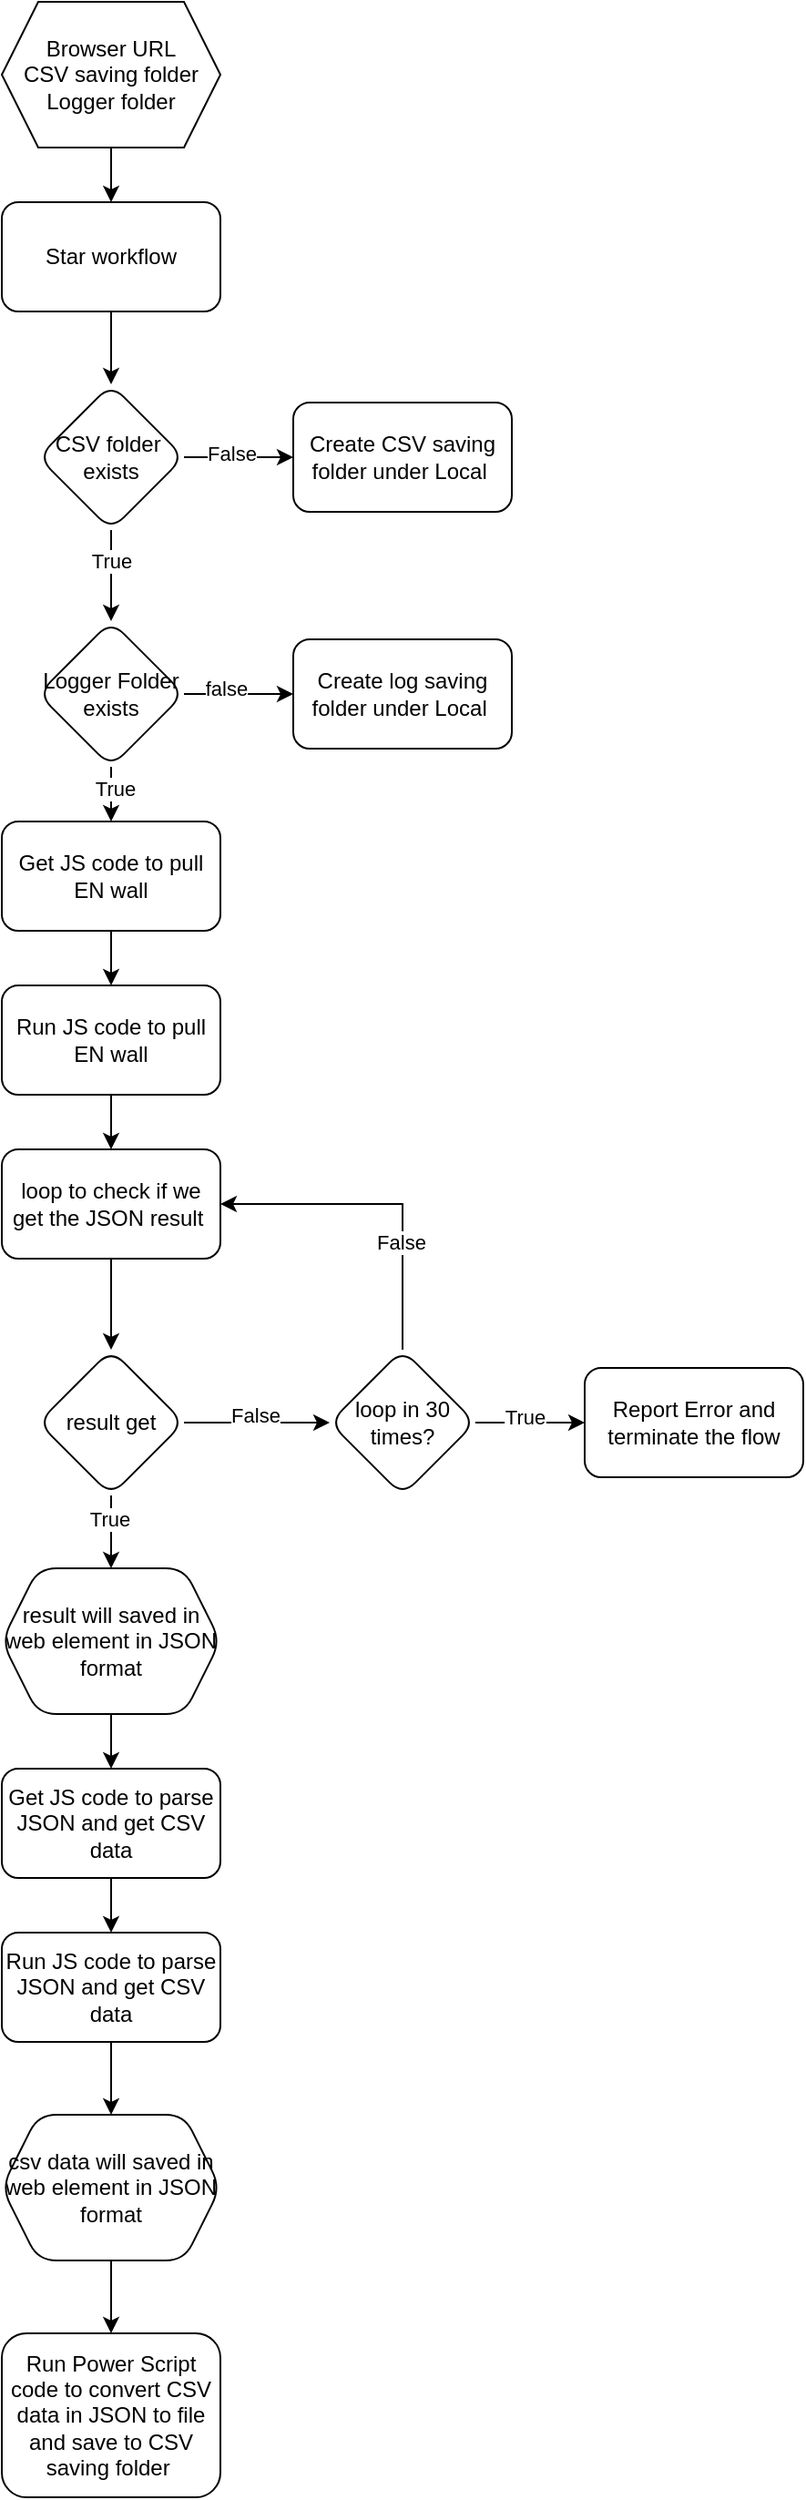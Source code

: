 <mxfile version="23.0.2" type="github">
  <diagram name="Page-1" id="qMDnkEyKXunjDelVQ6k2">
    <mxGraphModel dx="2012" dy="1146" grid="1" gridSize="10" guides="1" tooltips="1" connect="1" arrows="1" fold="1" page="1" pageScale="1" pageWidth="850" pageHeight="1100" math="0" shadow="0">
      <root>
        <mxCell id="0" />
        <mxCell id="1" parent="0" />
        <mxCell id="dBWfA310DwcKegatDV2j-5" value="" style="edgeStyle=orthogonalEdgeStyle;rounded=0;orthogonalLoop=1;jettySize=auto;html=1;" edge="1" parent="1" source="dBWfA310DwcKegatDV2j-1" target="dBWfA310DwcKegatDV2j-4">
          <mxGeometry relative="1" as="geometry" />
        </mxCell>
        <mxCell id="dBWfA310DwcKegatDV2j-1" value="Star workflow" style="rounded=1;whiteSpace=wrap;html=1;align=center;" vertex="1" parent="1">
          <mxGeometry x="230" y="220" width="120" height="60" as="geometry" />
        </mxCell>
        <mxCell id="dBWfA310DwcKegatDV2j-3" style="edgeStyle=orthogonalEdgeStyle;rounded=0;orthogonalLoop=1;jettySize=auto;html=1;entryX=0.5;entryY=0;entryDx=0;entryDy=0;" edge="1" parent="1" source="dBWfA310DwcKegatDV2j-2" target="dBWfA310DwcKegatDV2j-1">
          <mxGeometry relative="1" as="geometry" />
        </mxCell>
        <mxCell id="dBWfA310DwcKegatDV2j-2" value="Browser URL&lt;br&gt;CSV saving folder&lt;br&gt;Logger folder" style="shape=hexagon;perimeter=hexagonPerimeter2;whiteSpace=wrap;html=1;fixedSize=1;" vertex="1" parent="1">
          <mxGeometry x="230" y="110" width="120" height="80" as="geometry" />
        </mxCell>
        <mxCell id="dBWfA310DwcKegatDV2j-7" value="" style="edgeStyle=orthogonalEdgeStyle;rounded=0;orthogonalLoop=1;jettySize=auto;html=1;" edge="1" parent="1" source="dBWfA310DwcKegatDV2j-4" target="dBWfA310DwcKegatDV2j-6">
          <mxGeometry relative="1" as="geometry" />
        </mxCell>
        <mxCell id="dBWfA310DwcKegatDV2j-8" value="False" style="edgeLabel;html=1;align=center;verticalAlign=middle;resizable=0;points=[];" vertex="1" connectable="0" parent="dBWfA310DwcKegatDV2j-7">
          <mxGeometry x="-0.133" y="2" relative="1" as="geometry">
            <mxPoint as="offset" />
          </mxGeometry>
        </mxCell>
        <mxCell id="dBWfA310DwcKegatDV2j-10" value="" style="edgeStyle=orthogonalEdgeStyle;rounded=0;orthogonalLoop=1;jettySize=auto;html=1;" edge="1" parent="1" source="dBWfA310DwcKegatDV2j-4" target="dBWfA310DwcKegatDV2j-9">
          <mxGeometry relative="1" as="geometry" />
        </mxCell>
        <mxCell id="dBWfA310DwcKegatDV2j-37" value="True" style="edgeLabel;html=1;align=center;verticalAlign=middle;resizable=0;points=[];" vertex="1" connectable="0" parent="dBWfA310DwcKegatDV2j-10">
          <mxGeometry x="-0.32" relative="1" as="geometry">
            <mxPoint as="offset" />
          </mxGeometry>
        </mxCell>
        <mxCell id="dBWfA310DwcKegatDV2j-4" value="CSV folder&amp;nbsp; exists" style="rhombus;whiteSpace=wrap;html=1;rounded=1;" vertex="1" parent="1">
          <mxGeometry x="250" y="320" width="80" height="80" as="geometry" />
        </mxCell>
        <mxCell id="dBWfA310DwcKegatDV2j-6" value="Create CSV saving folder under Local&amp;nbsp;" style="whiteSpace=wrap;html=1;rounded=1;" vertex="1" parent="1">
          <mxGeometry x="390" y="330" width="120" height="60" as="geometry" />
        </mxCell>
        <mxCell id="dBWfA310DwcKegatDV2j-12" value="" style="edgeStyle=orthogonalEdgeStyle;rounded=0;orthogonalLoop=1;jettySize=auto;html=1;" edge="1" parent="1" source="dBWfA310DwcKegatDV2j-9" target="dBWfA310DwcKegatDV2j-11">
          <mxGeometry relative="1" as="geometry" />
        </mxCell>
        <mxCell id="dBWfA310DwcKegatDV2j-38" value="false" style="edgeLabel;html=1;align=center;verticalAlign=middle;resizable=0;points=[];" vertex="1" connectable="0" parent="dBWfA310DwcKegatDV2j-12">
          <mxGeometry x="-0.233" y="3" relative="1" as="geometry">
            <mxPoint as="offset" />
          </mxGeometry>
        </mxCell>
        <mxCell id="dBWfA310DwcKegatDV2j-14" value="" style="edgeStyle=orthogonalEdgeStyle;rounded=0;orthogonalLoop=1;jettySize=auto;html=1;" edge="1" parent="1" source="dBWfA310DwcKegatDV2j-9" target="dBWfA310DwcKegatDV2j-13">
          <mxGeometry relative="1" as="geometry" />
        </mxCell>
        <mxCell id="dBWfA310DwcKegatDV2j-39" value="True" style="edgeLabel;html=1;align=center;verticalAlign=middle;resizable=0;points=[];" vertex="1" connectable="0" parent="dBWfA310DwcKegatDV2j-14">
          <mxGeometry x="0.28" y="2" relative="1" as="geometry">
            <mxPoint as="offset" />
          </mxGeometry>
        </mxCell>
        <mxCell id="dBWfA310DwcKegatDV2j-9" value="Logger Folder exists" style="rhombus;whiteSpace=wrap;html=1;rounded=1;" vertex="1" parent="1">
          <mxGeometry x="250" y="450" width="80" height="80" as="geometry" />
        </mxCell>
        <mxCell id="dBWfA310DwcKegatDV2j-11" value="Create log saving folder under Local&amp;nbsp;" style="whiteSpace=wrap;html=1;rounded=1;" vertex="1" parent="1">
          <mxGeometry x="390" y="460" width="120" height="60" as="geometry" />
        </mxCell>
        <mxCell id="dBWfA310DwcKegatDV2j-16" value="" style="edgeStyle=orthogonalEdgeStyle;rounded=0;orthogonalLoop=1;jettySize=auto;html=1;" edge="1" parent="1" source="dBWfA310DwcKegatDV2j-13" target="dBWfA310DwcKegatDV2j-15">
          <mxGeometry relative="1" as="geometry" />
        </mxCell>
        <mxCell id="dBWfA310DwcKegatDV2j-13" value="Get JS code to pull EN wall" style="whiteSpace=wrap;html=1;rounded=1;" vertex="1" parent="1">
          <mxGeometry x="230" y="560" width="120" height="60" as="geometry" />
        </mxCell>
        <mxCell id="dBWfA310DwcKegatDV2j-29" value="" style="edgeStyle=orthogonalEdgeStyle;rounded=0;orthogonalLoop=1;jettySize=auto;html=1;" edge="1" parent="1" source="dBWfA310DwcKegatDV2j-15" target="dBWfA310DwcKegatDV2j-28">
          <mxGeometry relative="1" as="geometry" />
        </mxCell>
        <mxCell id="dBWfA310DwcKegatDV2j-15" value="Run JS code to pull EN wall" style="whiteSpace=wrap;html=1;rounded=1;" vertex="1" parent="1">
          <mxGeometry x="230" y="650" width="120" height="60" as="geometry" />
        </mxCell>
        <mxCell id="dBWfA310DwcKegatDV2j-22" value="" style="edgeStyle=orthogonalEdgeStyle;rounded=0;orthogonalLoop=1;jettySize=auto;html=1;" edge="1" parent="1" source="dBWfA310DwcKegatDV2j-17" target="dBWfA310DwcKegatDV2j-19">
          <mxGeometry relative="1" as="geometry" />
        </mxCell>
        <mxCell id="dBWfA310DwcKegatDV2j-17" value="result will saved in web element in JSON format" style="shape=hexagon;perimeter=hexagonPerimeter2;whiteSpace=wrap;html=1;fixedSize=1;rounded=1;" vertex="1" parent="1">
          <mxGeometry x="230" y="970" width="120" height="80" as="geometry" />
        </mxCell>
        <mxCell id="dBWfA310DwcKegatDV2j-23" value="" style="edgeStyle=orthogonalEdgeStyle;rounded=0;orthogonalLoop=1;jettySize=auto;html=1;" edge="1" parent="1" source="dBWfA310DwcKegatDV2j-19" target="dBWfA310DwcKegatDV2j-20">
          <mxGeometry relative="1" as="geometry" />
        </mxCell>
        <mxCell id="dBWfA310DwcKegatDV2j-19" value="Get JS code to parse JSON and get CSV data" style="whiteSpace=wrap;html=1;rounded=1;" vertex="1" parent="1">
          <mxGeometry x="230" y="1080" width="120" height="60" as="geometry" />
        </mxCell>
        <mxCell id="dBWfA310DwcKegatDV2j-24" value="" style="edgeStyle=orthogonalEdgeStyle;rounded=0;orthogonalLoop=1;jettySize=auto;html=1;" edge="1" parent="1" source="dBWfA310DwcKegatDV2j-20" target="dBWfA310DwcKegatDV2j-21">
          <mxGeometry relative="1" as="geometry" />
        </mxCell>
        <mxCell id="dBWfA310DwcKegatDV2j-20" value="Run JS code to parse JSON and get CSV data" style="whiteSpace=wrap;html=1;rounded=1;" vertex="1" parent="1">
          <mxGeometry x="230" y="1170" width="120" height="60" as="geometry" />
        </mxCell>
        <mxCell id="dBWfA310DwcKegatDV2j-26" value="" style="edgeStyle=orthogonalEdgeStyle;rounded=0;orthogonalLoop=1;jettySize=auto;html=1;" edge="1" parent="1" source="dBWfA310DwcKegatDV2j-21" target="dBWfA310DwcKegatDV2j-25">
          <mxGeometry relative="1" as="geometry" />
        </mxCell>
        <mxCell id="dBWfA310DwcKegatDV2j-21" value="csv data will saved in web element in JSON format" style="shape=hexagon;perimeter=hexagonPerimeter2;whiteSpace=wrap;html=1;fixedSize=1;rounded=1;" vertex="1" parent="1">
          <mxGeometry x="230" y="1270" width="120" height="80" as="geometry" />
        </mxCell>
        <mxCell id="dBWfA310DwcKegatDV2j-25" value="Run Power Script code to convert CSV data in JSON to file and save to CSV saving folder&amp;nbsp;" style="whiteSpace=wrap;html=1;rounded=1;" vertex="1" parent="1">
          <mxGeometry x="230" y="1390" width="120" height="90" as="geometry" />
        </mxCell>
        <mxCell id="dBWfA310DwcKegatDV2j-32" value="" style="edgeStyle=orthogonalEdgeStyle;rounded=0;orthogonalLoop=1;jettySize=auto;html=1;" edge="1" parent="1" source="dBWfA310DwcKegatDV2j-28" target="dBWfA310DwcKegatDV2j-31">
          <mxGeometry relative="1" as="geometry" />
        </mxCell>
        <mxCell id="dBWfA310DwcKegatDV2j-28" value="loop to check if we get the JSON result&amp;nbsp;" style="whiteSpace=wrap;html=1;rounded=1;" vertex="1" parent="1">
          <mxGeometry x="230" y="740" width="120" height="60" as="geometry" />
        </mxCell>
        <mxCell id="dBWfA310DwcKegatDV2j-33" value="" style="edgeStyle=orthogonalEdgeStyle;rounded=0;orthogonalLoop=1;jettySize=auto;html=1;" edge="1" parent="1" source="dBWfA310DwcKegatDV2j-31" target="dBWfA310DwcKegatDV2j-17">
          <mxGeometry relative="1" as="geometry" />
        </mxCell>
        <mxCell id="dBWfA310DwcKegatDV2j-36" value="True" style="edgeLabel;html=1;align=center;verticalAlign=middle;resizable=0;points=[];" vertex="1" connectable="0" parent="dBWfA310DwcKegatDV2j-33">
          <mxGeometry x="-0.35" y="-1" relative="1" as="geometry">
            <mxPoint as="offset" />
          </mxGeometry>
        </mxCell>
        <mxCell id="dBWfA310DwcKegatDV2j-48" value="" style="edgeStyle=orthogonalEdgeStyle;rounded=0;orthogonalLoop=1;jettySize=auto;html=1;" edge="1" parent="1" source="dBWfA310DwcKegatDV2j-31" target="dBWfA310DwcKegatDV2j-40">
          <mxGeometry relative="1" as="geometry" />
        </mxCell>
        <mxCell id="dBWfA310DwcKegatDV2j-49" value="False" style="edgeLabel;html=1;align=center;verticalAlign=middle;resizable=0;points=[];" vertex="1" connectable="0" parent="dBWfA310DwcKegatDV2j-48">
          <mxGeometry x="-0.025" y="4" relative="1" as="geometry">
            <mxPoint as="offset" />
          </mxGeometry>
        </mxCell>
        <mxCell id="dBWfA310DwcKegatDV2j-31" value="result get" style="rhombus;whiteSpace=wrap;html=1;rounded=1;" vertex="1" parent="1">
          <mxGeometry x="250" y="850" width="80" height="80" as="geometry" />
        </mxCell>
        <mxCell id="dBWfA310DwcKegatDV2j-42" style="edgeStyle=orthogonalEdgeStyle;rounded=0;orthogonalLoop=1;jettySize=auto;html=1;entryX=1;entryY=0.5;entryDx=0;entryDy=0;" edge="1" parent="1" source="dBWfA310DwcKegatDV2j-40" target="dBWfA310DwcKegatDV2j-28">
          <mxGeometry relative="1" as="geometry">
            <Array as="points">
              <mxPoint x="450" y="770" />
            </Array>
          </mxGeometry>
        </mxCell>
        <mxCell id="dBWfA310DwcKegatDV2j-43" value="False" style="edgeLabel;html=1;align=center;verticalAlign=middle;resizable=0;points=[];" vertex="1" connectable="0" parent="dBWfA310DwcKegatDV2j-42">
          <mxGeometry x="-0.344" y="1" relative="1" as="geometry">
            <mxPoint as="offset" />
          </mxGeometry>
        </mxCell>
        <mxCell id="dBWfA310DwcKegatDV2j-45" value="" style="edgeStyle=orthogonalEdgeStyle;rounded=0;orthogonalLoop=1;jettySize=auto;html=1;" edge="1" parent="1" source="dBWfA310DwcKegatDV2j-40" target="dBWfA310DwcKegatDV2j-44">
          <mxGeometry relative="1" as="geometry" />
        </mxCell>
        <mxCell id="dBWfA310DwcKegatDV2j-46" value="True" style="edgeLabel;html=1;align=center;verticalAlign=middle;resizable=0;points=[];" vertex="1" connectable="0" parent="dBWfA310DwcKegatDV2j-45">
          <mxGeometry x="-0.1" y="3" relative="1" as="geometry">
            <mxPoint as="offset" />
          </mxGeometry>
        </mxCell>
        <mxCell id="dBWfA310DwcKegatDV2j-40" value="loop in 30 times?" style="rhombus;whiteSpace=wrap;html=1;rounded=1;" vertex="1" parent="1">
          <mxGeometry x="410" y="850" width="80" height="80" as="geometry" />
        </mxCell>
        <mxCell id="dBWfA310DwcKegatDV2j-44" value="Report Error and terminate the flow" style="whiteSpace=wrap;html=1;rounded=1;" vertex="1" parent="1">
          <mxGeometry x="550" y="860" width="120" height="60" as="geometry" />
        </mxCell>
      </root>
    </mxGraphModel>
  </diagram>
</mxfile>
